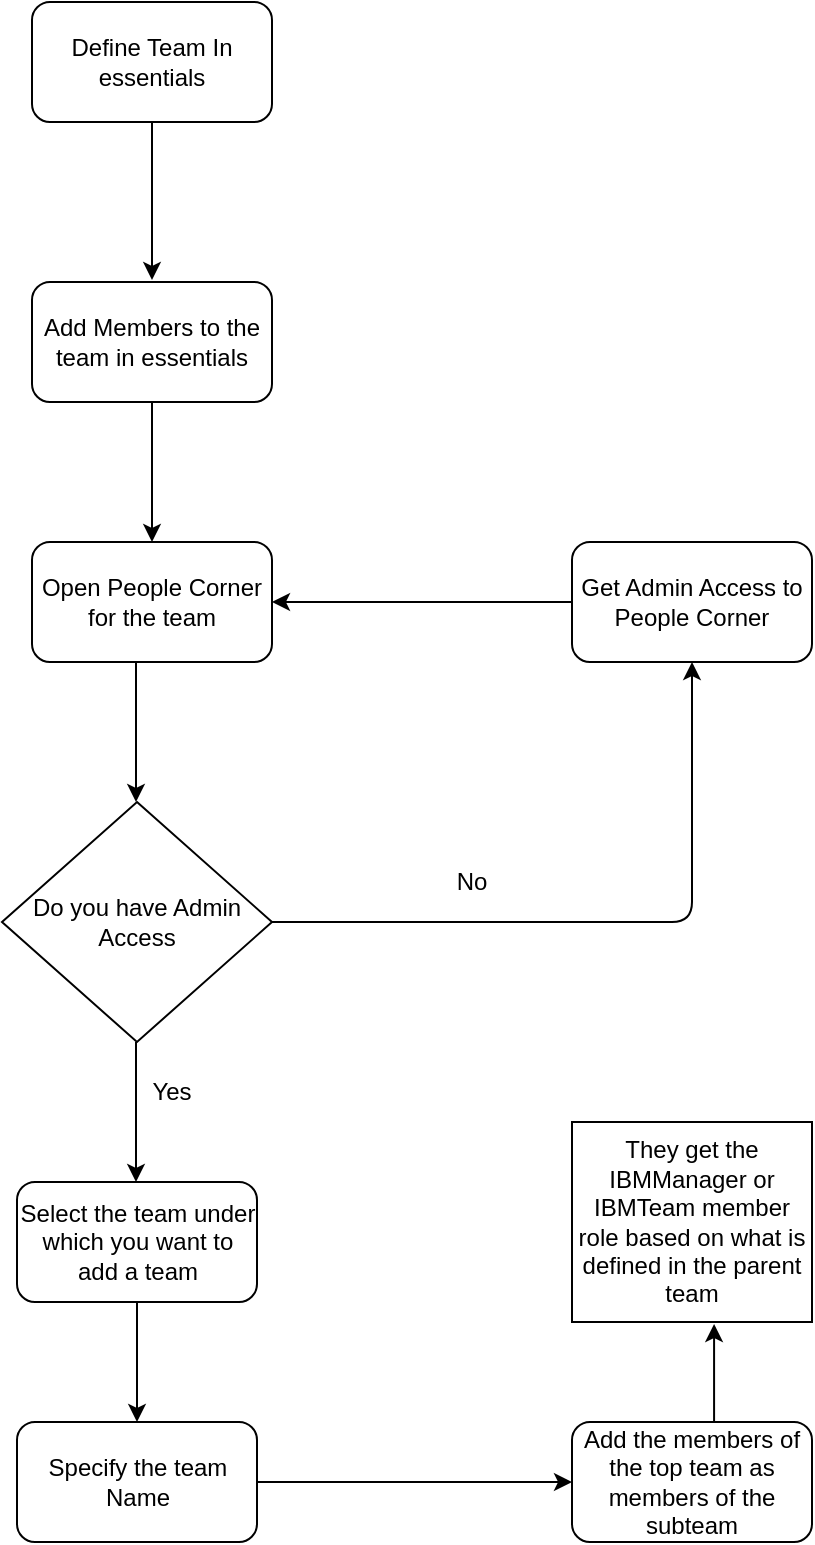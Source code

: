 <mxfile version="14.1.1" type="github">
  <diagram id="iC_NfAitNRgo2J09mCaq" name="Page-1">
    <mxGraphModel dx="946" dy="623" grid="1" gridSize="10" guides="1" tooltips="1" connect="1" arrows="1" fold="1" page="1" pageScale="1" pageWidth="850" pageHeight="1100" math="0" shadow="0">
      <root>
        <mxCell id="0" />
        <mxCell id="1" parent="0" />
        <mxCell id="10z1liR8voffSjqADAh4-1" value="Define Team In essentials" style="rounded=1;whiteSpace=wrap;html=1;" vertex="1" parent="1">
          <mxGeometry x="360" y="300" width="120" height="60" as="geometry" />
        </mxCell>
        <mxCell id="10z1liR8voffSjqADAh4-2" value="Add Members to the team in essentials" style="rounded=1;whiteSpace=wrap;html=1;" vertex="1" parent="1">
          <mxGeometry x="360" y="440" width="120" height="60" as="geometry" />
        </mxCell>
        <mxCell id="10z1liR8voffSjqADAh4-4" value="Open People Corner for the team" style="rounded=1;whiteSpace=wrap;html=1;" vertex="1" parent="1">
          <mxGeometry x="360" y="570" width="120" height="60" as="geometry" />
        </mxCell>
        <mxCell id="10z1liR8voffSjqADAh4-5" value="Do you have Admin Access" style="rhombus;whiteSpace=wrap;html=1;" vertex="1" parent="1">
          <mxGeometry x="345" y="700" width="135" height="120" as="geometry" />
        </mxCell>
        <mxCell id="10z1liR8voffSjqADAh4-6" value="Select the team under which you want to add a team" style="rounded=1;whiteSpace=wrap;html=1;" vertex="1" parent="1">
          <mxGeometry x="352.5" y="890" width="120" height="60" as="geometry" />
        </mxCell>
        <mxCell id="10z1liR8voffSjqADAh4-7" value="Specify the team Name" style="rounded=1;whiteSpace=wrap;html=1;" vertex="1" parent="1">
          <mxGeometry x="352.5" y="1010" width="120" height="60" as="geometry" />
        </mxCell>
        <mxCell id="10z1liR8voffSjqADAh4-8" value="Add the members of the top team as members of the subteam" style="rounded=1;whiteSpace=wrap;html=1;" vertex="1" parent="1">
          <mxGeometry x="630" y="1010" width="120" height="60" as="geometry" />
        </mxCell>
        <mxCell id="10z1liR8voffSjqADAh4-9" value="They get the IBMManager or IBMTeam member role based on what is defined in the parent team " style="rounded=0;whiteSpace=wrap;html=1;" vertex="1" parent="1">
          <mxGeometry x="630" y="860" width="120" height="100" as="geometry" />
        </mxCell>
        <mxCell id="10z1liR8voffSjqADAh4-11" value="" style="endArrow=classic;html=1;exitX=0.5;exitY=1;exitDx=0;exitDy=0;" edge="1" parent="1" source="10z1liR8voffSjqADAh4-1">
          <mxGeometry width="50" height="50" relative="1" as="geometry">
            <mxPoint x="370" y="450" as="sourcePoint" />
            <mxPoint x="420" y="439" as="targetPoint" />
          </mxGeometry>
        </mxCell>
        <mxCell id="10z1liR8voffSjqADAh4-12" value="" style="endArrow=classic;html=1;exitX=0.5;exitY=1;exitDx=0;exitDy=0;entryX=0.5;entryY=0;entryDx=0;entryDy=0;" edge="1" parent="1" source="10z1liR8voffSjqADAh4-2" target="10z1liR8voffSjqADAh4-4">
          <mxGeometry width="50" height="50" relative="1" as="geometry">
            <mxPoint x="430" y="370" as="sourcePoint" />
            <mxPoint x="430" y="449" as="targetPoint" />
          </mxGeometry>
        </mxCell>
        <mxCell id="10z1liR8voffSjqADAh4-13" value="" style="endArrow=classic;html=1;exitX=0.5;exitY=1;exitDx=0;exitDy=0;entryX=0.5;entryY=0;entryDx=0;entryDy=0;" edge="1" parent="1">
          <mxGeometry width="50" height="50" relative="1" as="geometry">
            <mxPoint x="412" y="630" as="sourcePoint" />
            <mxPoint x="412" y="700" as="targetPoint" />
          </mxGeometry>
        </mxCell>
        <mxCell id="10z1liR8voffSjqADAh4-14" value="" style="endArrow=classic;html=1;exitX=0.5;exitY=1;exitDx=0;exitDy=0;entryX=0.5;entryY=0;entryDx=0;entryDy=0;" edge="1" parent="1">
          <mxGeometry width="50" height="50" relative="1" as="geometry">
            <mxPoint x="412" y="820" as="sourcePoint" />
            <mxPoint x="412" y="890" as="targetPoint" />
          </mxGeometry>
        </mxCell>
        <mxCell id="10z1liR8voffSjqADAh4-17" style="edgeStyle=orthogonalEdgeStyle;rounded=0;orthogonalLoop=1;jettySize=auto;html=1;exitX=0.5;exitY=1;exitDx=0;exitDy=0;" edge="1" parent="1" source="10z1liR8voffSjqADAh4-6" target="10z1liR8voffSjqADAh4-7">
          <mxGeometry relative="1" as="geometry" />
        </mxCell>
        <mxCell id="10z1liR8voffSjqADAh4-15" value="Yes" style="text;html=1;strokeColor=none;fillColor=none;align=center;verticalAlign=middle;whiteSpace=wrap;rounded=0;" vertex="1" parent="1">
          <mxGeometry x="410" y="840" width="40" height="10" as="geometry" />
        </mxCell>
        <mxCell id="10z1liR8voffSjqADAh4-16" value="" style="endArrow=classic;html=1;exitX=1;exitY=0.5;exitDx=0;exitDy=0;" edge="1" parent="1" source="10z1liR8voffSjqADAh4-7" target="10z1liR8voffSjqADAh4-8">
          <mxGeometry width="50" height="50" relative="1" as="geometry">
            <mxPoint x="422" y="830" as="sourcePoint" />
            <mxPoint x="422" y="900" as="targetPoint" />
          </mxGeometry>
        </mxCell>
        <mxCell id="10z1liR8voffSjqADAh4-18" value="" style="endArrow=classic;html=1;exitX=0.592;exitY=0;exitDx=0;exitDy=0;entryX=0.592;entryY=1.01;entryDx=0;entryDy=0;entryPerimeter=0;exitPerimeter=0;" edge="1" parent="1" source="10z1liR8voffSjqADAh4-8" target="10z1liR8voffSjqADAh4-9">
          <mxGeometry width="50" height="50" relative="1" as="geometry">
            <mxPoint x="482.5" y="1050" as="sourcePoint" />
            <mxPoint x="640" y="1050" as="targetPoint" />
          </mxGeometry>
        </mxCell>
        <mxCell id="10z1liR8voffSjqADAh4-19" value="No" style="text;html=1;strokeColor=none;fillColor=none;align=center;verticalAlign=middle;whiteSpace=wrap;rounded=0;" vertex="1" parent="1">
          <mxGeometry x="560" y="730" width="40" height="20" as="geometry" />
        </mxCell>
        <mxCell id="10z1liR8voffSjqADAh4-20" value="" style="endArrow=classic;html=1;exitX=1;exitY=0.5;exitDx=0;exitDy=0;" edge="1" parent="1" source="10z1liR8voffSjqADAh4-5" target="10z1liR8voffSjqADAh4-24">
          <mxGeometry width="50" height="50" relative="1" as="geometry">
            <mxPoint x="422" y="830" as="sourcePoint" />
            <mxPoint x="690" y="570" as="targetPoint" />
            <Array as="points">
              <mxPoint x="690" y="760" />
            </Array>
          </mxGeometry>
        </mxCell>
        <mxCell id="10z1liR8voffSjqADAh4-24" value="Get Admin Access to People Corner" style="rounded=1;whiteSpace=wrap;html=1;" vertex="1" parent="1">
          <mxGeometry x="630" y="570" width="120" height="60" as="geometry" />
        </mxCell>
        <mxCell id="10z1liR8voffSjqADAh4-25" value="" style="endArrow=classic;html=1;exitX=0;exitY=0.5;exitDx=0;exitDy=0;entryX=1;entryY=0.5;entryDx=0;entryDy=0;" edge="1" parent="1" source="10z1liR8voffSjqADAh4-24" target="10z1liR8voffSjqADAh4-4">
          <mxGeometry width="50" height="50" relative="1" as="geometry">
            <mxPoint x="422" y="640" as="sourcePoint" />
            <mxPoint x="422" y="710" as="targetPoint" />
          </mxGeometry>
        </mxCell>
      </root>
    </mxGraphModel>
  </diagram>
</mxfile>
